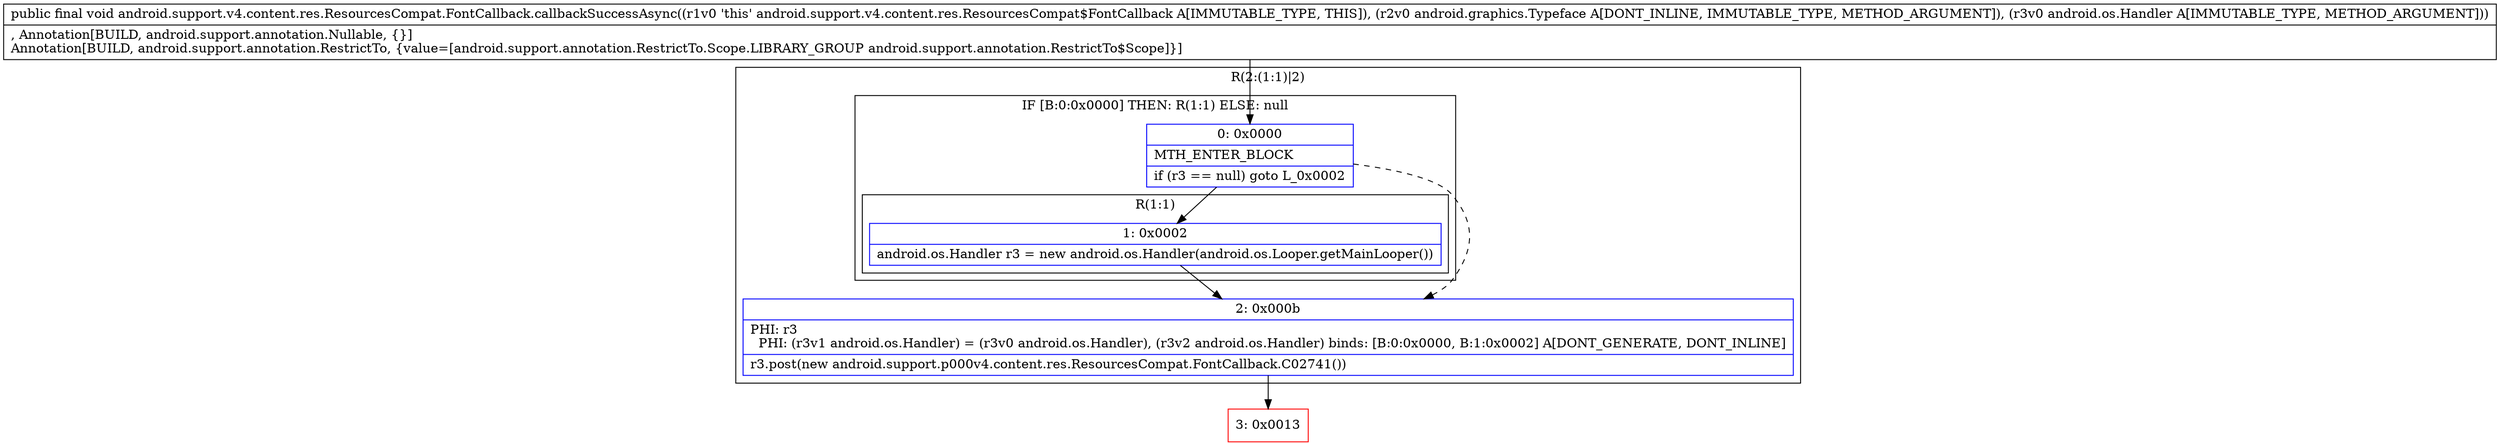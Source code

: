 digraph "CFG forandroid.support.v4.content.res.ResourcesCompat.FontCallback.callbackSuccessAsync(Landroid\/graphics\/Typeface;Landroid\/os\/Handler;)V" {
subgraph cluster_Region_886750583 {
label = "R(2:(1:1)|2)";
node [shape=record,color=blue];
subgraph cluster_IfRegion_2042717697 {
label = "IF [B:0:0x0000] THEN: R(1:1) ELSE: null";
node [shape=record,color=blue];
Node_0 [shape=record,label="{0\:\ 0x0000|MTH_ENTER_BLOCK\l|if (r3 == null) goto L_0x0002\l}"];
subgraph cluster_Region_6927495 {
label = "R(1:1)";
node [shape=record,color=blue];
Node_1 [shape=record,label="{1\:\ 0x0002|android.os.Handler r3 = new android.os.Handler(android.os.Looper.getMainLooper())\l}"];
}
}
Node_2 [shape=record,label="{2\:\ 0x000b|PHI: r3 \l  PHI: (r3v1 android.os.Handler) = (r3v0 android.os.Handler), (r3v2 android.os.Handler) binds: [B:0:0x0000, B:1:0x0002] A[DONT_GENERATE, DONT_INLINE]\l|r3.post(new android.support.p000v4.content.res.ResourcesCompat.FontCallback.C02741())\l}"];
}
Node_3 [shape=record,color=red,label="{3\:\ 0x0013}"];
MethodNode[shape=record,label="{public final void android.support.v4.content.res.ResourcesCompat.FontCallback.callbackSuccessAsync((r1v0 'this' android.support.v4.content.res.ResourcesCompat$FontCallback A[IMMUTABLE_TYPE, THIS]), (r2v0 android.graphics.Typeface A[DONT_INLINE, IMMUTABLE_TYPE, METHOD_ARGUMENT]), (r3v0 android.os.Handler A[IMMUTABLE_TYPE, METHOD_ARGUMENT]))  | , Annotation[BUILD, android.support.annotation.Nullable, \{\}]\lAnnotation[BUILD, android.support.annotation.RestrictTo, \{value=[android.support.annotation.RestrictTo.Scope.LIBRARY_GROUP android.support.annotation.RestrictTo$Scope]\}]\l}"];
MethodNode -> Node_0;
Node_0 -> Node_1;
Node_0 -> Node_2[style=dashed];
Node_1 -> Node_2;
Node_2 -> Node_3;
}

